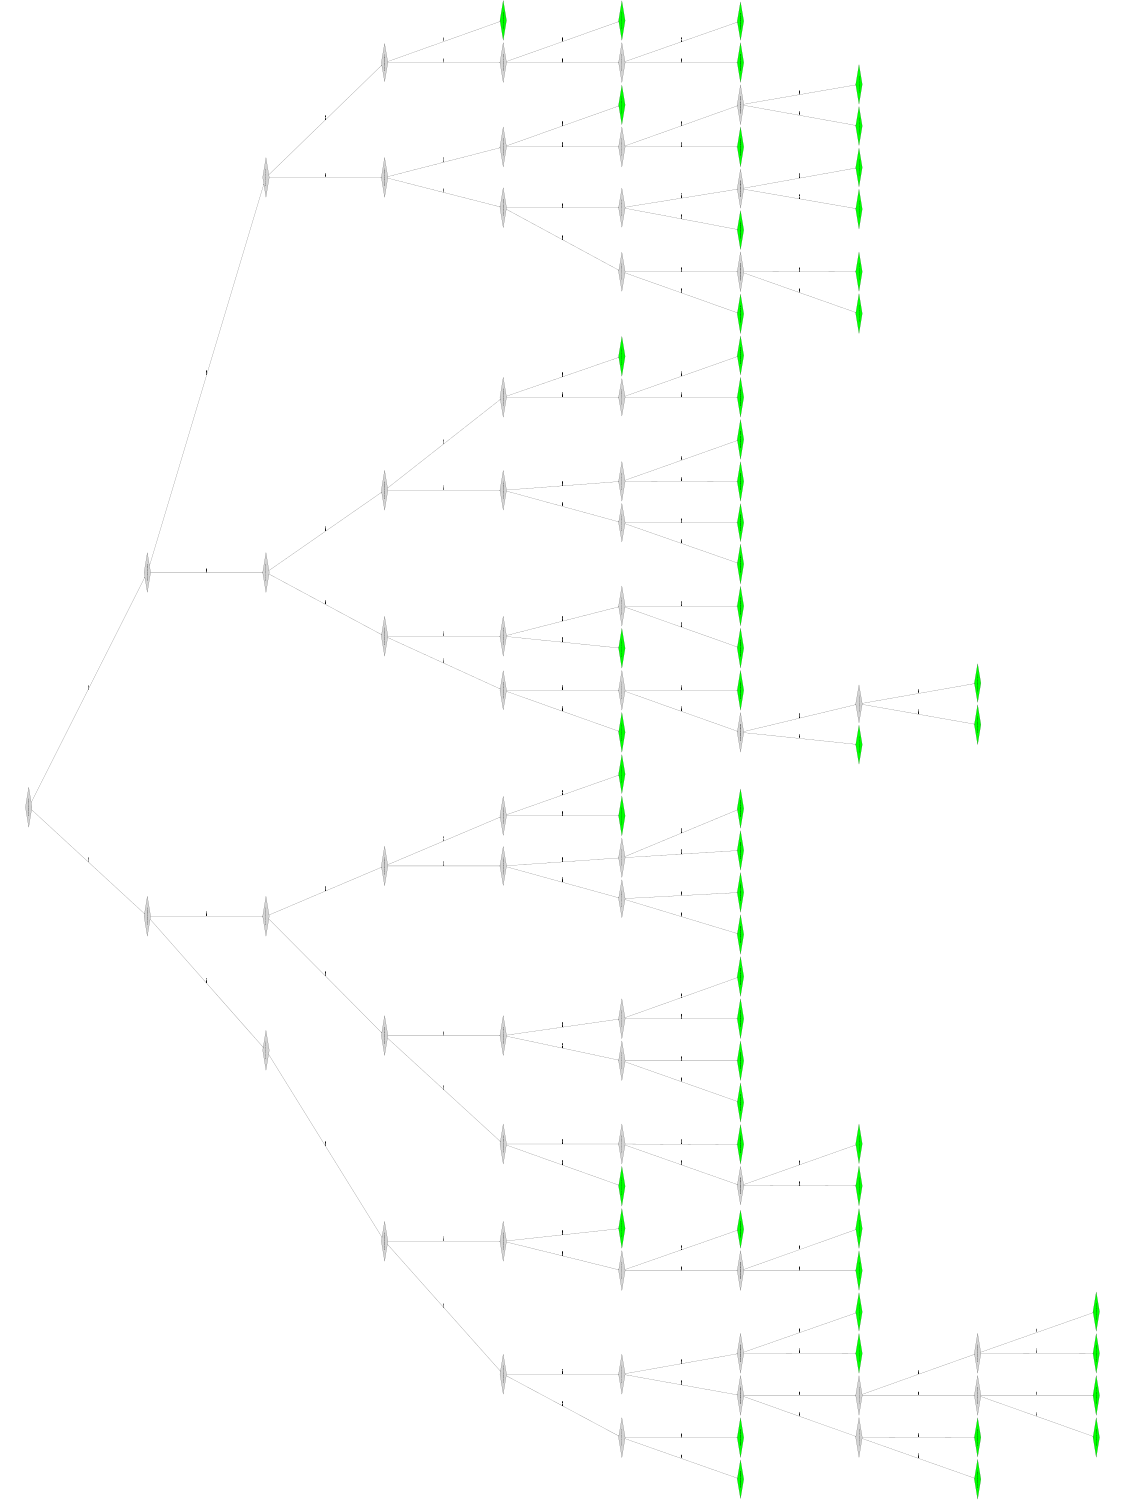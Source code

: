 digraph G {
	size="10,7.5";
	ratio=fill;
	rotate=90;
	center = "true";
	node [style="filled",width=.1,height=.1,fontname="Terminus"]
	edge [arrowsize=.3]
	n0x55b6b0915660 [shape=diamond];
	n0x55b6b0915660 -> n0x55b6b096e020 [label=0001];
	n0x55b6b0915660 -> n0x55b6b096aa60 [label=0001];
	n0x55b6b096aa60 [shape=diamond];
	n0x55b6b096aa60 -> n0x55b6b096e540 [label=0001];
	n0x55b6b096aa60 -> n0x55b6b096bc20 [label=0001];
	n0x55b6b096bc20 [shape=diamond];
	n0x55b6b096bc20 -> n0x55b6b0975e80 [label=0001];
	n0x55b6b096bc20 -> n0x55b6b096fcc0 [label=0001];
	n0x55b6b096fcc0 [shape=diamond];
	n0x55b6b096fcc0 -> n0x55b6b09d14a0 [label=0001];
	n0x55b6b096fcc0 -> n0x55b6b09d9ba0 [label=0001];
	n0x55b6b09d9ba0 [shape=diamond,fillcolor=green];
	n0x55b6b09d14a0 [shape=diamond];
	n0x55b6b09d14a0 -> n0x55b6b09e7680 [label=0001];
	n0x55b6b09d14a0 -> n0x55b6b09e7aa0 [label=0001];
	n0x55b6b09e7aa0 [shape=diamond,fillcolor=green];
	n0x55b6b09e7680 [shape=diamond];
	n0x55b6b09e7680 -> n0x55b6b0a0b780 [label=0001];
	n0x55b6b09e7680 -> n0x55b6b09f91c0 [label=0001];
	n0x55b6b09f91c0 [shape=diamond,fillcolor=green];
	n0x55b6b0a0b780 [shape=diamond,fillcolor=green];
	n0x55b6b0975e80 [shape=diamond];
	n0x55b6b0975e80 -> n0x55b6b09d1de0 [label=0001];
	n0x55b6b0975e80 -> n0x55b6b09d1900 [label=0001];
	n0x55b6b09d1900 [shape=diamond];
	n0x55b6b09d1900 -> n0x55b6b09e7420 [label=0001];
	n0x55b6b09d1900 -> n0x55b6b09e7bc0 [label=0001];
	n0x55b6b09e7bc0 [shape=diamond,fillcolor=green];
	n0x55b6b09e7420 [shape=diamond];
	n0x55b6b09e7420 -> n0x55b6b0a0bb20 [label=0001];
	n0x55b6b09e7420 -> n0x55b6b0a14420 [label=0001];
	n0x55b6b0a14420 [shape=diamond];
	n0x55b6b0a14420 -> n0x55b6b0a23ca0 [label=0001];
	n0x55b6b0a14420 -> n0x55b6b0a15a20 [label=0001];
	n0x55b6b0a15a20 [shape=diamond,fillcolor=green];
	n0x55b6b0a23ca0 [shape=diamond,fillcolor=green];
	n0x55b6b0a0bb20 [shape=diamond,fillcolor=green];
	n0x55b6b09d1de0 [shape=diamond];
	n0x55b6b09d1de0 -> n0x55b6b09df8e0 [label=0001];
	n0x55b6b09d1de0 -> n0x55b6b09df340 [label=0001];
	n0x55b6b09df340 [shape=diamond];
	n0x55b6b09df340 -> n0x55b6b09f8580 [label=0001];
	n0x55b6b09df340 -> n0x55b6b09df660 [label=0001];
	n0x55b6b09df660 [shape=diamond];
	n0x55b6b09df660 -> n0x55b6b0a15680 [label=0001];
	n0x55b6b09df660 -> n0x55b6b0a0bf60 [label=0001];
	n0x55b6b0a0bf60 [shape=diamond,fillcolor=green];
	n0x55b6b0a15680 [shape=diamond,fillcolor=green];
	n0x55b6b09f8580 [shape=diamond,fillcolor=green];
	n0x55b6b09df8e0 [shape=diamond];
	n0x55b6b09df8e0 -> n0x55b6b0a0a140 [label=0001];
	n0x55b6b09df8e0 -> n0x55b6b0a02060 [label=0001];
	n0x55b6b0a02060 [shape=diamond];
	n0x55b6b0a02060 -> n0x55b6b0a299e0 [label=0001];
	n0x55b6b0a02060 -> n0x55b6b0a146c0 [label=0001];
	n0x55b6b0a146c0 [shape=diamond,fillcolor=green];
	n0x55b6b0a299e0 [shape=diamond,fillcolor=green];
	n0x55b6b0a0a140 [shape=diamond,fillcolor=green];
	n0x55b6b096e540 [shape=diamond];
	n0x55b6b096e540 -> n0x55b6b096e260 [label=0001];
	n0x55b6b096e540 -> n0x55b6b096eb40 [label=0001];
	n0x55b6b096eb40 [shape=diamond];
	n0x55b6b096eb40 -> n0x55b6b09dece0 [label=0001];
	n0x55b6b096eb40 -> n0x55b6b09d9da0 [label=0001];
	n0x55b6b09d9da0 [shape=diamond];
	n0x55b6b09d9da0 -> n0x55b6b09f8fc0 [label=0001];
	n0x55b6b09d9da0 -> n0x55b6b09e7e80 [label=0001];
	n0x55b6b09e7e80 [shape=diamond,fillcolor=green];
	n0x55b6b09f8fc0 [shape=diamond];
	n0x55b6b09f8fc0 -> n0x55b6b0a227e0 [label=0001];
	n0x55b6b09f8fc0 -> n0x55b6b0a28cc0 [label=0001];
	n0x55b6b0a28cc0 [shape=diamond,fillcolor=green];
	n0x55b6b0a227e0 [shape=diamond,fillcolor=green];
	n0x55b6b09dece0 [shape=diamond];
	n0x55b6b09dece0 -> n0x55b6b09f88c0 [label=0001];
	n0x55b6b09dece0 -> n0x55b6b09d0ce0 [label=0001];
	n0x55b6b09d0ce0 [shape=diamond];
	n0x55b6b09d0ce0 -> n0x55b6b0a0a980 [label=0001];
	n0x55b6b09d0ce0 -> n0x55b6b0a14760 [label=0001];
	n0x55b6b0a14760 [shape=diamond,fillcolor=green];
	n0x55b6b0a0a980 [shape=diamond,fillcolor=green];
	n0x55b6b09f88c0 [shape=diamond];
	n0x55b6b09f88c0 -> n0x55b6b0a22de0 [label=0001];
	n0x55b6b09f88c0 -> n0x55b6b0a0afa0 [label=0001];
	n0x55b6b0a0afa0 [shape=diamond,fillcolor=green];
	n0x55b6b0a22de0 [shape=diamond,fillcolor=green];
	n0x55b6b096e260 [shape=diamond];
	n0x55b6b096e260 -> n0x55b6b096fe40 [label=0001];
	n0x55b6b096e260 -> n0x55b6b0975d40 [label=0001];
	n0x55b6b0975d40 [shape=diamond];
	n0x55b6b0975d40 -> n0x55b6b0a0b960 [label=0001];
	n0x55b6b0975d40 -> n0x55b6b0a0be00 [label=0001];
	n0x55b6b0a0be00 [shape=diamond];
	n0x55b6b0a0be00 -> n0x55b6b0a28d00 [label=0001];
	n0x55b6b0a0be00 -> n0x55b6b0a221a0 [label=0001];
	n0x55b6b0a221a0 [shape=diamond,fillcolor=green];
	n0x55b6b0a28d00 [shape=diamond,fillcolor=green];
	n0x55b6b0a0b960 [shape=diamond,fillcolor=green];
	n0x55b6b096fe40 [shape=diamond];
	n0x55b6b096fe40 -> n0x55b6b09d1ae0 [label=0001];
	n0x55b6b096fe40 -> n0x55b6b09d13c0 [label=0001];
	n0x55b6b09d13c0 [shape=diamond];
	n0x55b6b09d13c0 -> n0x55b6b09dec80 [label=0001];
	n0x55b6b09d13c0 -> n0x55b6b09e65a0 [label=0001];
	n0x55b6b09e65a0 [shape=diamond,fillcolor=green];
	n0x55b6b09dec80 [shape=diamond];
	n0x55b6b09dec80 -> n0x55b6b09f8540 [label=0001];
	n0x55b6b09dec80 -> n0x55b6b09f8fe0 [label=0001];
	n0x55b6b09f8fe0 [shape=diamond];
	n0x55b6b09f8fe0 -> n0x55b6b0a140e0 [label=0001];
	n0x55b6b09f8fe0 -> n0x55b6b0a22f20 [label=0001];
	n0x55b6b0a22f20 [shape=diamond,fillcolor=green];
	n0x55b6b0a140e0 [shape=diamond,fillcolor=green];
	n0x55b6b09f8540 [shape=diamond,fillcolor=green];
	n0x55b6b09d1ae0 [shape=diamond,fillcolor=green];
	n0x55b6b096e020 [shape=diamond];
	n0x55b6b096e020 -> n0x55b6b096e600 [label=0001];
	n0x55b6b096e020 -> n0x55b6b096e660 [label=0001];
	n0x55b6b096e660 [shape=diamond];
	n0x55b6b096e660 -> n0x55b6b096e7e0 [label=0001];
	n0x55b6b096e660 -> n0x55b6b096bbc0 [label=0001];
	n0x55b6b096bbc0 [shape=diamond];
	n0x55b6b096bbc0 -> n0x55b6b09df940 [label=0001];
	n0x55b6b096bbc0 -> n0x55b6b09df560 [label=0001];
	n0x55b6b09df560 [shape=diamond];
	n0x55b6b09df560 -> n0x55b6b0a02ee0 [label=0001];
	n0x55b6b09df560 -> n0x55b6b09f9440 [label=0001];
	n0x55b6b09f9440 [shape=diamond,fillcolor=green];
	n0x55b6b0a02ee0 [shape=diamond,fillcolor=green];
	n0x55b6b09df940 [shape=diamond];
	n0x55b6b09df940 -> n0x55b6b09f8f60 [label=0001];
	n0x55b6b09df940 -> n0x55b6b0a023c0 [label=0001];
	n0x55b6b0a023c0 [shape=diamond];
	n0x55b6b0a023c0 -> n0x55b6b0a15da0 [label=0001];
	n0x55b6b0a023c0 -> n0x55b6b0a237c0 [label=0001];
	n0x55b6b0a237c0 [shape=diamond,fillcolor=green];
	n0x55b6b0a15da0 [shape=diamond,fillcolor=green];
	n0x55b6b09f8f60 [shape=diamond];
	n0x55b6b09f8f60 -> n0x55b6b0a284a0 [label=0001];
	n0x55b6b09f8f60 -> n0x55b6b0975860 [label=0001];
	n0x55b6b0975860 [shape=diamond,fillcolor=green];
	n0x55b6b0a284a0 [shape=diamond,fillcolor=green];
	n0x55b6b096e7e0 [shape=diamond];
	n0x55b6b096e7e0 -> n0x55b6b096e360 [label=0001];
	n0x55b6b096e7e0 -> n0x55b6b0975e00 [label=0001];
	n0x55b6b0975e00 [shape=diamond];
	n0x55b6b0975e00 -> n0x55b6b0a0ae20 [label=0001];
	n0x55b6b0975e00 -> n0x55b6b0a03ee0 [label=0001];
	n0x55b6b0a03ee0 [shape=diamond];
	n0x55b6b0a03ee0 -> n0x55b6b0a36580 [label=0000];
	n0x55b6b0a03ee0 -> n0x55b6b09e7a20 [label=0001];
	n0x55b6b09e7a20 [shape=diamond,fillcolor=green];
	n0x55b6b0a36580 [shape=diamond,fillcolor=green];
	n0x55b6b0a0ae20 [shape=diamond];
	n0x55b6b0a0ae20 -> n0x55b6b0a291c0 [label=0001];
	n0x55b6b0a0ae20 -> n0x55b6b0a286a0 [label=0001];
	n0x55b6b0a286a0 [shape=diamond,fillcolor=green];
	n0x55b6b0a291c0 [shape=diamond,fillcolor=green];
	n0x55b6b096e360 [shape=diamond];
	n0x55b6b096e360 -> n0x55b6b09d1e80 [label=0001];
	n0x55b6b096e360 -> n0x55b6b09d8940 [label=0001];
	n0x55b6b09d8940 [shape=diamond];
	n0x55b6b09d8940 -> n0x55b6b09dfc80 [label=0001];
	n0x55b6b09d8940 -> n0x55b6b09e62c0 [label=0001];
	n0x55b6b09e62c0 [shape=diamond,fillcolor=green];
	n0x55b6b09dfc80 [shape=diamond];
	n0x55b6b09dfc80 -> n0x55b6b0a0bee0 [label=0001];
	n0x55b6b09dfc80 -> n0x55b6b0a0a0e0 [label=0001];
	n0x55b6b0a0a0e0 [shape=diamond,fillcolor=green];
	n0x55b6b0a0bee0 [shape=diamond,fillcolor=green];
	n0x55b6b09d1e80 [shape=diamond,fillcolor=green];
	n0x55b6b096e600 [shape=diamond];
	n0x55b6b096e600 -> n0x55b6b096e300 [label=0001];
	n0x55b6b096e300 [shape=diamond];
	n0x55b6b096e300 -> n0x55b6b0974300 [label=0001];
	n0x55b6b096e300 -> n0x55b6b096e4a0 [label=0001];
	n0x55b6b096e4a0 [shape=diamond];
	n0x55b6b096e4a0 -> n0x55b6b09d0400 [label=0001];
	n0x55b6b096e4a0 -> n0x55b6b09d8680 [label=0001];
	n0x55b6b09d8680 [shape=diamond,fillcolor=green];
	n0x55b6b09d0400 [shape=diamond];
	n0x55b6b09d0400 -> n0x55b6b096e520 [label=0001];
	n0x55b6b09d0400 -> n0x55b6b09f9cc0 [label=0001];
	n0x55b6b09f9cc0 [shape=diamond,fillcolor=green];
	n0x55b6b096e520 [shape=diamond];
	n0x55b6b096e520 -> n0x55b6b0a364a0 [label=0001];
	n0x55b6b096e520 -> n0x55b6b0a36de0 [label=0001];
	n0x55b6b0a36de0 [shape=diamond,fillcolor=green];
	n0x55b6b0a364a0 [shape=diamond,fillcolor=green];
	n0x55b6b0974300 [shape=diamond];
	n0x55b6b0974300 -> n0x55b6b0975960 [label=0001];
	n0x55b6b0974300 -> n0x55b6b0975a40 [label=0001];
	n0x55b6b0975a40 [shape=diamond];
	n0x55b6b0975a40 -> n0x55b6b09d1d80 [label=0001];
	n0x55b6b0975a40 -> n0x55b6b09d8480 [label=0001];
	n0x55b6b09d8480 [shape=diamond];
	n0x55b6b09d8480 -> n0x55b6b09e7940 [label=0001];
	n0x55b6b09d8480 -> n0x55b6b09d9fc0 [label=0001];
	n0x55b6b09d9fc0 [shape=diamond,fillcolor=green];
	n0x55b6b09e7940 [shape=diamond,fillcolor=green];
	n0x55b6b09d1d80 [shape=diamond];
	n0x55b6b09d1d80 -> n0x55b6b09de820 [label=0001];
	n0x55b6b09d1d80 -> n0x55b6b09d82c0 [label=0001];
	n0x55b6b09d82c0 [shape=diamond];
	n0x55b6b09d82c0 -> n0x55b6b09e75a0 [label=0001];
	n0x55b6b09d82c0 -> n0x55b6b09e7d60 [label=0001];
	n0x55b6b09e7d60 [shape=diamond];
	n0x55b6b09e7d60 -> n0x55b6b0a15a60 [label=0001];
	n0x55b6b09e7d60 -> n0x55b6b0a22c20 [label=0001];
	n0x55b6b0a22c20 [shape=diamond,fillcolor=green];
	n0x55b6b0a15a60 [shape=diamond,fillcolor=green];
	n0x55b6b09e75a0 [shape=diamond];
	n0x55b6b09e75a0 -> n0x55b6b0a14da0 [label=0001];
	n0x55b6b09e75a0 -> n0x55b6b0a14180 [label=0001];
	n0x55b6b0a14180 [shape=diamond,fillcolor=green];
	n0x55b6b0a14da0 [shape=diamond,fillcolor=green];
	n0x55b6b09de820 [shape=diamond];
	n0x55b6b09de820 -> n0x55b6b0a28b80 [label=0001];
	n0x55b6b09de820 -> n0x55b6b0a28c80 [label=0001];
	n0x55b6b0a28c80 [shape=diamond,fillcolor=green];
	n0x55b6b0a28b80 [shape=diamond,fillcolor=green];
	n0x55b6b0975960 [shape=diamond];
	n0x55b6b0975960 -> n0x55b6b09dfa20 [label=0001];
	n0x55b6b0975960 -> n0x55b6b09d9a20 [label=0001];
	n0x55b6b09d9a20 [shape=diamond,fillcolor=green];
	n0x55b6b09dfa20 [shape=diamond,fillcolor=green];
}
